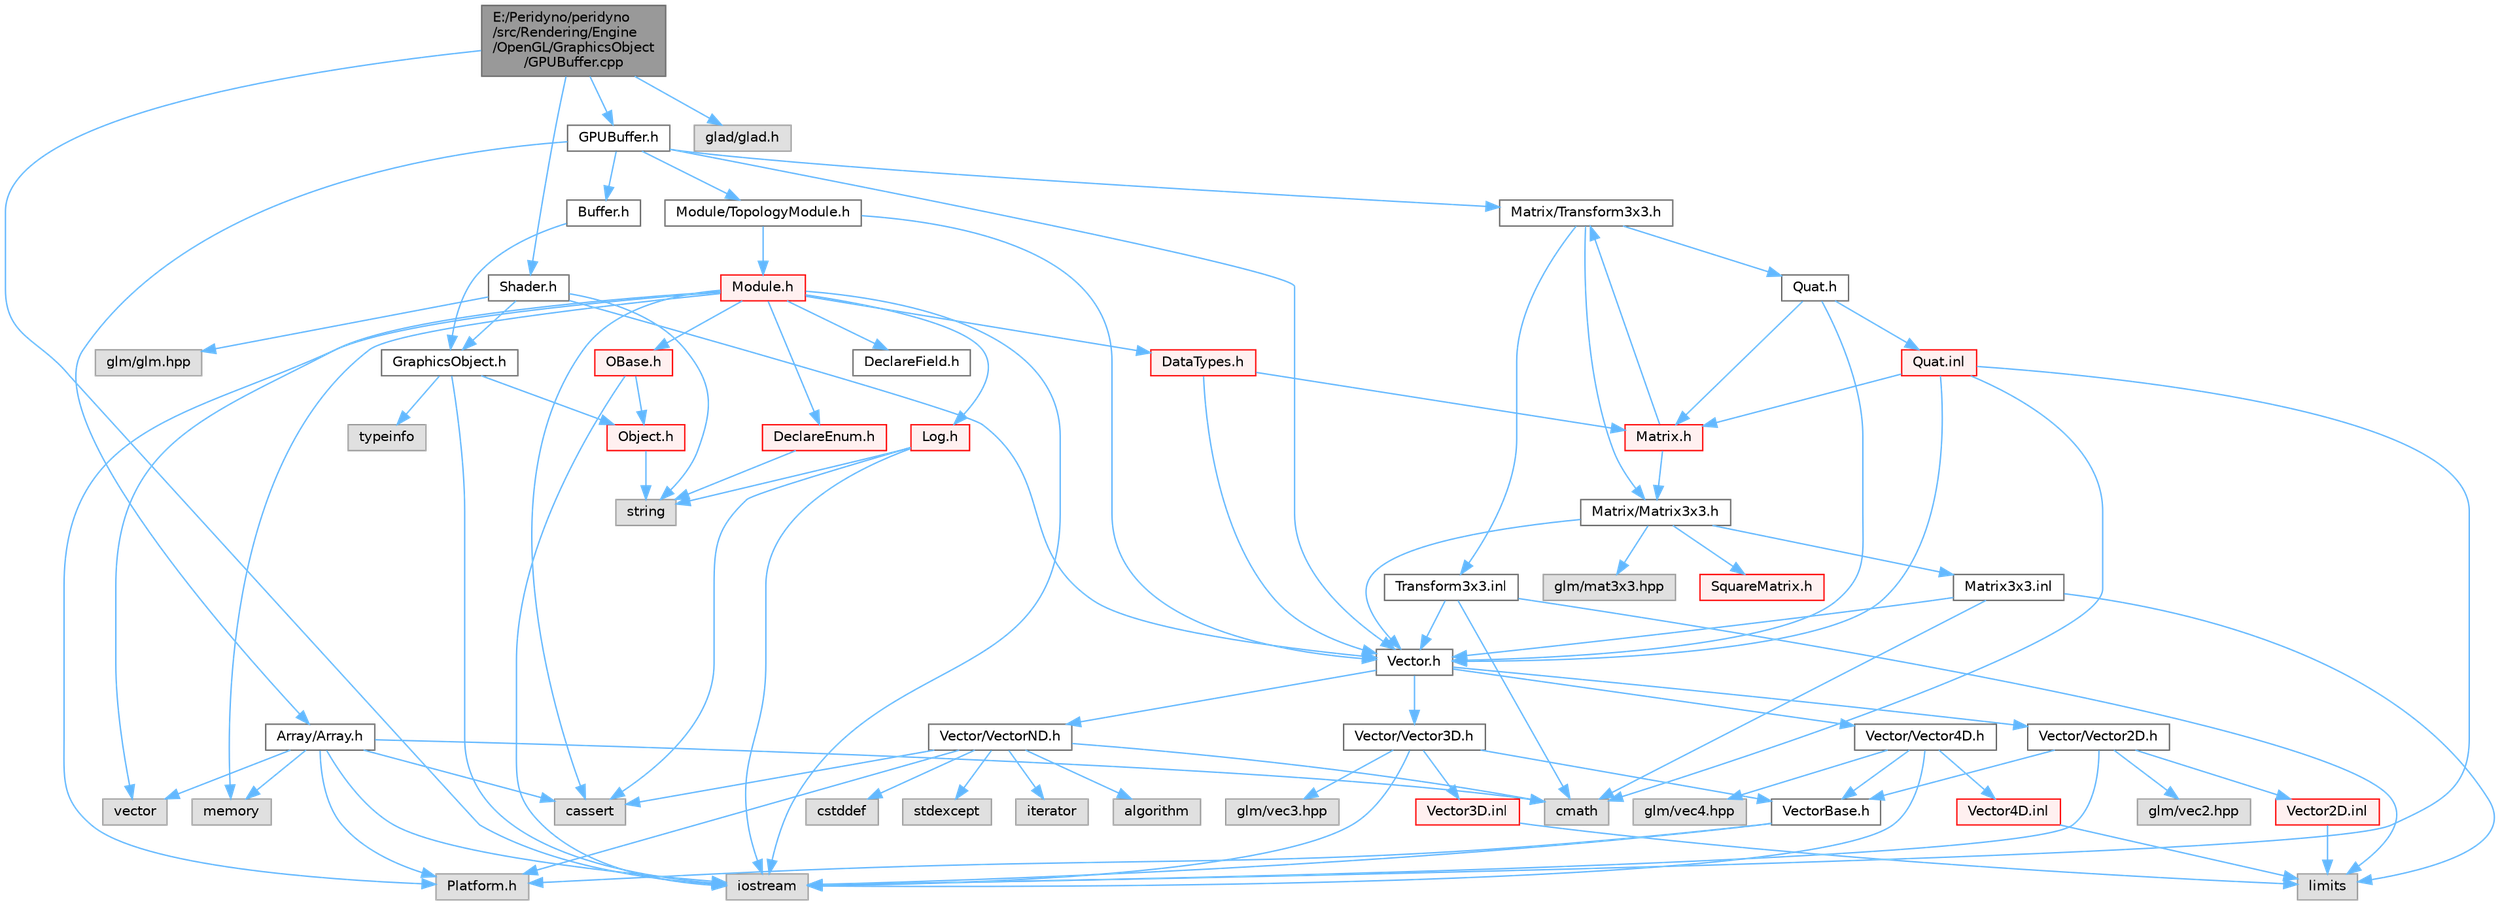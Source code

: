 digraph "E:/Peridyno/peridyno/src/Rendering/Engine/OpenGL/GraphicsObject/GPUBuffer.cpp"
{
 // LATEX_PDF_SIZE
  bgcolor="transparent";
  edge [fontname=Helvetica,fontsize=10,labelfontname=Helvetica,labelfontsize=10];
  node [fontname=Helvetica,fontsize=10,shape=box,height=0.2,width=0.4];
  Node1 [id="Node000001",label="E:/Peridyno/peridyno\l/src/Rendering/Engine\l/OpenGL/GraphicsObject\l/GPUBuffer.cpp",height=0.2,width=0.4,color="gray40", fillcolor="grey60", style="filled", fontcolor="black",tooltip=" "];
  Node1 -> Node2 [id="edge1_Node000001_Node000002",color="steelblue1",style="solid",tooltip=" "];
  Node2 [id="Node000002",label="GPUBuffer.h",height=0.2,width=0.4,color="grey40", fillcolor="white", style="filled",URL="$_g_p_u_buffer_8h.html",tooltip=" "];
  Node2 -> Node3 [id="edge2_Node000002_Node000003",color="steelblue1",style="solid",tooltip=" "];
  Node3 [id="Node000003",label="Buffer.h",height=0.2,width=0.4,color="grey40", fillcolor="white", style="filled",URL="$_buffer_8h.html",tooltip=" "];
  Node3 -> Node4 [id="edge3_Node000003_Node000004",color="steelblue1",style="solid",tooltip=" "];
  Node4 [id="Node000004",label="GraphicsObject.h",height=0.2,width=0.4,color="grey40", fillcolor="white", style="filled",URL="$_graphics_object_8h.html",tooltip=" "];
  Node4 -> Node5 [id="edge4_Node000004_Node000005",color="steelblue1",style="solid",tooltip=" "];
  Node5 [id="Node000005",label="typeinfo",height=0.2,width=0.4,color="grey60", fillcolor="#E0E0E0", style="filled",tooltip=" "];
  Node4 -> Node6 [id="edge5_Node000004_Node000006",color="steelblue1",style="solid",tooltip=" "];
  Node6 [id="Node000006",label="iostream",height=0.2,width=0.4,color="grey60", fillcolor="#E0E0E0", style="filled",tooltip=" "];
  Node4 -> Node7 [id="edge6_Node000004_Node000007",color="steelblue1",style="solid",tooltip=" "];
  Node7 [id="Node000007",label="Object.h",height=0.2,width=0.4,color="red", fillcolor="#FFF0F0", style="filled",URL="$_object_8h.html",tooltip=" "];
  Node7 -> Node8 [id="edge7_Node000007_Node000008",color="steelblue1",style="solid",tooltip=" "];
  Node8 [id="Node000008",label="string",height=0.2,width=0.4,color="grey60", fillcolor="#E0E0E0", style="filled",tooltip=" "];
  Node2 -> Node11 [id="edge8_Node000002_Node000011",color="steelblue1",style="solid",tooltip=" "];
  Node11 [id="Node000011",label="Array/Array.h",height=0.2,width=0.4,color="grey40", fillcolor="white", style="filled",URL="$_array_8h.html",tooltip=" "];
  Node11 -> Node12 [id="edge9_Node000011_Node000012",color="steelblue1",style="solid",tooltip=" "];
  Node12 [id="Node000012",label="Platform.h",height=0.2,width=0.4,color="grey60", fillcolor="#E0E0E0", style="filled",tooltip=" "];
  Node11 -> Node13 [id="edge10_Node000011_Node000013",color="steelblue1",style="solid",tooltip=" "];
  Node13 [id="Node000013",label="cassert",height=0.2,width=0.4,color="grey60", fillcolor="#E0E0E0", style="filled",tooltip=" "];
  Node11 -> Node14 [id="edge11_Node000011_Node000014",color="steelblue1",style="solid",tooltip=" "];
  Node14 [id="Node000014",label="vector",height=0.2,width=0.4,color="grey60", fillcolor="#E0E0E0", style="filled",tooltip=" "];
  Node11 -> Node6 [id="edge12_Node000011_Node000006",color="steelblue1",style="solid",tooltip=" "];
  Node11 -> Node15 [id="edge13_Node000011_Node000015",color="steelblue1",style="solid",tooltip=" "];
  Node15 [id="Node000015",label="memory",height=0.2,width=0.4,color="grey60", fillcolor="#E0E0E0", style="filled",tooltip=" "];
  Node11 -> Node16 [id="edge14_Node000011_Node000016",color="steelblue1",style="solid",tooltip=" "];
  Node16 [id="Node000016",label="cmath",height=0.2,width=0.4,color="grey60", fillcolor="#E0E0E0", style="filled",tooltip=" "];
  Node2 -> Node17 [id="edge15_Node000002_Node000017",color="steelblue1",style="solid",tooltip=" "];
  Node17 [id="Node000017",label="Vector.h",height=0.2,width=0.4,color="grey40", fillcolor="white", style="filled",URL="$_vector_8h.html",tooltip=" "];
  Node17 -> Node18 [id="edge16_Node000017_Node000018",color="steelblue1",style="solid",tooltip=" "];
  Node18 [id="Node000018",label="Vector/Vector2D.h",height=0.2,width=0.4,color="grey40", fillcolor="white", style="filled",URL="$_vector2_d_8h.html",tooltip=" "];
  Node18 -> Node19 [id="edge17_Node000018_Node000019",color="steelblue1",style="solid",tooltip=" "];
  Node19 [id="Node000019",label="glm/vec2.hpp",height=0.2,width=0.4,color="grey60", fillcolor="#E0E0E0", style="filled",tooltip=" "];
  Node18 -> Node6 [id="edge18_Node000018_Node000006",color="steelblue1",style="solid",tooltip=" "];
  Node18 -> Node20 [id="edge19_Node000018_Node000020",color="steelblue1",style="solid",tooltip=" "];
  Node20 [id="Node000020",label="VectorBase.h",height=0.2,width=0.4,color="grey40", fillcolor="white", style="filled",URL="$_vector_base_8h.html",tooltip=" "];
  Node20 -> Node6 [id="edge20_Node000020_Node000006",color="steelblue1",style="solid",tooltip=" "];
  Node20 -> Node12 [id="edge21_Node000020_Node000012",color="steelblue1",style="solid",tooltip=" "];
  Node18 -> Node21 [id="edge22_Node000018_Node000021",color="steelblue1",style="solid",tooltip=" "];
  Node21 [id="Node000021",label="Vector2D.inl",height=0.2,width=0.4,color="red", fillcolor="#FFF0F0", style="filled",URL="$_vector2_d_8inl.html",tooltip=" "];
  Node21 -> Node22 [id="edge23_Node000021_Node000022",color="steelblue1",style="solid",tooltip=" "];
  Node22 [id="Node000022",label="limits",height=0.2,width=0.4,color="grey60", fillcolor="#E0E0E0", style="filled",tooltip=" "];
  Node17 -> Node24 [id="edge24_Node000017_Node000024",color="steelblue1",style="solid",tooltip=" "];
  Node24 [id="Node000024",label="Vector/Vector3D.h",height=0.2,width=0.4,color="grey40", fillcolor="white", style="filled",URL="$_vector3_d_8h.html",tooltip=" "];
  Node24 -> Node25 [id="edge25_Node000024_Node000025",color="steelblue1",style="solid",tooltip=" "];
  Node25 [id="Node000025",label="glm/vec3.hpp",height=0.2,width=0.4,color="grey60", fillcolor="#E0E0E0", style="filled",tooltip=" "];
  Node24 -> Node6 [id="edge26_Node000024_Node000006",color="steelblue1",style="solid",tooltip=" "];
  Node24 -> Node20 [id="edge27_Node000024_Node000020",color="steelblue1",style="solid",tooltip=" "];
  Node24 -> Node26 [id="edge28_Node000024_Node000026",color="steelblue1",style="solid",tooltip=" "];
  Node26 [id="Node000026",label="Vector3D.inl",height=0.2,width=0.4,color="red", fillcolor="#FFF0F0", style="filled",URL="$_vector3_d_8inl.html",tooltip=" "];
  Node26 -> Node22 [id="edge29_Node000026_Node000022",color="steelblue1",style="solid",tooltip=" "];
  Node17 -> Node27 [id="edge30_Node000017_Node000027",color="steelblue1",style="solid",tooltip=" "];
  Node27 [id="Node000027",label="Vector/Vector4D.h",height=0.2,width=0.4,color="grey40", fillcolor="white", style="filled",URL="$_vector4_d_8h.html",tooltip=" "];
  Node27 -> Node28 [id="edge31_Node000027_Node000028",color="steelblue1",style="solid",tooltip=" "];
  Node28 [id="Node000028",label="glm/vec4.hpp",height=0.2,width=0.4,color="grey60", fillcolor="#E0E0E0", style="filled",tooltip=" "];
  Node27 -> Node6 [id="edge32_Node000027_Node000006",color="steelblue1",style="solid",tooltip=" "];
  Node27 -> Node20 [id="edge33_Node000027_Node000020",color="steelblue1",style="solid",tooltip=" "];
  Node27 -> Node29 [id="edge34_Node000027_Node000029",color="steelblue1",style="solid",tooltip=" "];
  Node29 [id="Node000029",label="Vector4D.inl",height=0.2,width=0.4,color="red", fillcolor="#FFF0F0", style="filled",URL="$_vector4_d_8inl.html",tooltip=" "];
  Node29 -> Node22 [id="edge35_Node000029_Node000022",color="steelblue1",style="solid",tooltip=" "];
  Node17 -> Node30 [id="edge36_Node000017_Node000030",color="steelblue1",style="solid",tooltip=" "];
  Node30 [id="Node000030",label="Vector/VectorND.h",height=0.2,width=0.4,color="grey40", fillcolor="white", style="filled",URL="$_vector_n_d_8h.html",tooltip=" "];
  Node30 -> Node31 [id="edge37_Node000030_Node000031",color="steelblue1",style="solid",tooltip=" "];
  Node31 [id="Node000031",label="cstddef",height=0.2,width=0.4,color="grey60", fillcolor="#E0E0E0", style="filled",tooltip=" "];
  Node30 -> Node32 [id="edge38_Node000030_Node000032",color="steelblue1",style="solid",tooltip=" "];
  Node32 [id="Node000032",label="stdexcept",height=0.2,width=0.4,color="grey60", fillcolor="#E0E0E0", style="filled",tooltip=" "];
  Node30 -> Node33 [id="edge39_Node000030_Node000033",color="steelblue1",style="solid",tooltip=" "];
  Node33 [id="Node000033",label="iterator",height=0.2,width=0.4,color="grey60", fillcolor="#E0E0E0", style="filled",tooltip=" "];
  Node30 -> Node34 [id="edge40_Node000030_Node000034",color="steelblue1",style="solid",tooltip=" "];
  Node34 [id="Node000034",label="algorithm",height=0.2,width=0.4,color="grey60", fillcolor="#E0E0E0", style="filled",tooltip=" "];
  Node30 -> Node16 [id="edge41_Node000030_Node000016",color="steelblue1",style="solid",tooltip=" "];
  Node30 -> Node13 [id="edge42_Node000030_Node000013",color="steelblue1",style="solid",tooltip=" "];
  Node30 -> Node12 [id="edge43_Node000030_Node000012",color="steelblue1",style="solid",tooltip=" "];
  Node2 -> Node35 [id="edge44_Node000002_Node000035",color="steelblue1",style="solid",tooltip=" "];
  Node35 [id="Node000035",label="Matrix/Transform3x3.h",height=0.2,width=0.4,color="grey40", fillcolor="white", style="filled",URL="$_transform3x3_8h.html",tooltip=" "];
  Node35 -> Node36 [id="edge45_Node000035_Node000036",color="steelblue1",style="solid",tooltip=" "];
  Node36 [id="Node000036",label="Quat.h",height=0.2,width=0.4,color="grey40", fillcolor="white", style="filled",URL="$_quat_8h.html",tooltip="Implementation of quaternion."];
  Node36 -> Node17 [id="edge46_Node000036_Node000017",color="steelblue1",style="solid",tooltip=" "];
  Node36 -> Node37 [id="edge47_Node000036_Node000037",color="steelblue1",style="solid",tooltip=" "];
  Node37 [id="Node000037",label="Matrix.h",height=0.2,width=0.4,color="red", fillcolor="#FFF0F0", style="filled",URL="$_matrix_8h.html",tooltip=" "];
  Node37 -> Node43 [id="edge48_Node000037_Node000043",color="steelblue1",style="solid",tooltip=" "];
  Node43 [id="Node000043",label="Matrix/Matrix3x3.h",height=0.2,width=0.4,color="grey40", fillcolor="white", style="filled",URL="$_matrix3x3_8h.html",tooltip=" "];
  Node43 -> Node44 [id="edge49_Node000043_Node000044",color="steelblue1",style="solid",tooltip=" "];
  Node44 [id="Node000044",label="glm/mat3x3.hpp",height=0.2,width=0.4,color="grey60", fillcolor="#E0E0E0", style="filled",tooltip=" "];
  Node43 -> Node17 [id="edge50_Node000043_Node000017",color="steelblue1",style="solid",tooltip=" "];
  Node43 -> Node40 [id="edge51_Node000043_Node000040",color="steelblue1",style="solid",tooltip=" "];
  Node40 [id="Node000040",label="SquareMatrix.h",height=0.2,width=0.4,color="red", fillcolor="#FFF0F0", style="filled",URL="$_square_matrix_8h.html",tooltip=" "];
  Node43 -> Node45 [id="edge52_Node000043_Node000045",color="steelblue1",style="solid",tooltip=" "];
  Node45 [id="Node000045",label="Matrix3x3.inl",height=0.2,width=0.4,color="grey40", fillcolor="white", style="filled",URL="$_matrix3x3_8inl.html",tooltip=" "];
  Node45 -> Node16 [id="edge53_Node000045_Node000016",color="steelblue1",style="solid",tooltip=" "];
  Node45 -> Node22 [id="edge54_Node000045_Node000022",color="steelblue1",style="solid",tooltip=" "];
  Node45 -> Node17 [id="edge55_Node000045_Node000017",color="steelblue1",style="solid",tooltip=" "];
  Node37 -> Node35 [id="edge56_Node000037_Node000035",color="steelblue1",style="solid",tooltip=" "];
  Node36 -> Node49 [id="edge57_Node000036_Node000049",color="steelblue1",style="solid",tooltip=" "];
  Node49 [id="Node000049",label="Quat.inl",height=0.2,width=0.4,color="red", fillcolor="#FFF0F0", style="filled",URL="$_quat_8inl.html",tooltip=" "];
  Node49 -> Node16 [id="edge58_Node000049_Node000016",color="steelblue1",style="solid",tooltip=" "];
  Node49 -> Node6 [id="edge59_Node000049_Node000006",color="steelblue1",style="solid",tooltip=" "];
  Node49 -> Node17 [id="edge60_Node000049_Node000017",color="steelblue1",style="solid",tooltip=" "];
  Node49 -> Node37 [id="edge61_Node000049_Node000037",color="steelblue1",style="solid",tooltip=" "];
  Node35 -> Node43 [id="edge62_Node000035_Node000043",color="steelblue1",style="solid",tooltip=" "];
  Node35 -> Node51 [id="edge63_Node000035_Node000051",color="steelblue1",style="solid",tooltip=" "];
  Node51 [id="Node000051",label="Transform3x3.inl",height=0.2,width=0.4,color="grey40", fillcolor="white", style="filled",URL="$_transform3x3_8inl.html",tooltip=" "];
  Node51 -> Node16 [id="edge64_Node000051_Node000016",color="steelblue1",style="solid",tooltip=" "];
  Node51 -> Node22 [id="edge65_Node000051_Node000022",color="steelblue1",style="solid",tooltip=" "];
  Node51 -> Node17 [id="edge66_Node000051_Node000017",color="steelblue1",style="solid",tooltip=" "];
  Node2 -> Node52 [id="edge67_Node000002_Node000052",color="steelblue1",style="solid",tooltip=" "];
  Node52 [id="Node000052",label="Module/TopologyModule.h",height=0.2,width=0.4,color="grey40", fillcolor="white", style="filled",URL="$_topology_module_8h.html",tooltip=" "];
  Node52 -> Node17 [id="edge68_Node000052_Node000017",color="steelblue1",style="solid",tooltip=" "];
  Node52 -> Node53 [id="edge69_Node000052_Node000053",color="steelblue1",style="solid",tooltip=" "];
  Node53 [id="Node000053",label="Module.h",height=0.2,width=0.4,color="red", fillcolor="#FFF0F0", style="filled",URL="$_module_8h.html",tooltip=" "];
  Node53 -> Node12 [id="edge70_Node000053_Node000012",color="steelblue1",style="solid",tooltip=" "];
  Node53 -> Node15 [id="edge71_Node000053_Node000015",color="steelblue1",style="solid",tooltip=" "];
  Node53 -> Node14 [id="edge72_Node000053_Node000014",color="steelblue1",style="solid",tooltip=" "];
  Node53 -> Node13 [id="edge73_Node000053_Node000013",color="steelblue1",style="solid",tooltip=" "];
  Node53 -> Node6 [id="edge74_Node000053_Node000006",color="steelblue1",style="solid",tooltip=" "];
  Node53 -> Node54 [id="edge75_Node000053_Node000054",color="steelblue1",style="solid",tooltip=" "];
  Node54 [id="Node000054",label="OBase.h",height=0.2,width=0.4,color="red", fillcolor="#FFF0F0", style="filled",URL="$_o_base_8h.html",tooltip=" "];
  Node54 -> Node6 [id="edge76_Node000054_Node000006",color="steelblue1",style="solid",tooltip=" "];
  Node54 -> Node7 [id="edge77_Node000054_Node000007",color="steelblue1",style="solid",tooltip=" "];
  Node53 -> Node59 [id="edge78_Node000053_Node000059",color="steelblue1",style="solid",tooltip=" "];
  Node59 [id="Node000059",label="Log.h",height=0.2,width=0.4,color="red", fillcolor="#FFF0F0", style="filled",URL="$_log_8h.html",tooltip=" "];
  Node59 -> Node8 [id="edge79_Node000059_Node000008",color="steelblue1",style="solid",tooltip=" "];
  Node59 -> Node6 [id="edge80_Node000059_Node000006",color="steelblue1",style="solid",tooltip=" "];
  Node59 -> Node13 [id="edge81_Node000059_Node000013",color="steelblue1",style="solid",tooltip=" "];
  Node53 -> Node67 [id="edge82_Node000053_Node000067",color="steelblue1",style="solid",tooltip=" "];
  Node67 [id="Node000067",label="DataTypes.h",height=0.2,width=0.4,color="red", fillcolor="#FFF0F0", style="filled",URL="$_data_types_8h.html",tooltip=" "];
  Node67 -> Node17 [id="edge83_Node000067_Node000017",color="steelblue1",style="solid",tooltip=" "];
  Node67 -> Node37 [id="edge84_Node000067_Node000037",color="steelblue1",style="solid",tooltip=" "];
  Node53 -> Node72 [id="edge85_Node000053_Node000072",color="steelblue1",style="solid",tooltip=" "];
  Node72 [id="Node000072",label="DeclareEnum.h",height=0.2,width=0.4,color="red", fillcolor="#FFF0F0", style="filled",URL="$_declare_enum_8h.html",tooltip=" "];
  Node72 -> Node8 [id="edge86_Node000072_Node000008",color="steelblue1",style="solid",tooltip=" "];
  Node53 -> Node88 [id="edge87_Node000053_Node000088",color="steelblue1",style="solid",tooltip=" "];
  Node88 [id="Node000088",label="DeclareField.h",height=0.2,width=0.4,color="grey40", fillcolor="white", style="filled",URL="$_declare_field_8h.html",tooltip=" "];
  Node1 -> Node92 [id="edge88_Node000001_Node000092",color="steelblue1",style="solid",tooltip=" "];
  Node92 [id="Node000092",label="Shader.h",height=0.2,width=0.4,color="grey40", fillcolor="white", style="filled",URL="$_shader_8h.html",tooltip=" "];
  Node92 -> Node4 [id="edge89_Node000092_Node000004",color="steelblue1",style="solid",tooltip=" "];
  Node92 -> Node8 [id="edge90_Node000092_Node000008",color="steelblue1",style="solid",tooltip=" "];
  Node92 -> Node17 [id="edge91_Node000092_Node000017",color="steelblue1",style="solid",tooltip=" "];
  Node92 -> Node83 [id="edge92_Node000092_Node000083",color="steelblue1",style="solid",tooltip=" "];
  Node83 [id="Node000083",label="glm/glm.hpp",height=0.2,width=0.4,color="grey60", fillcolor="#E0E0E0", style="filled",tooltip=" "];
  Node1 -> Node93 [id="edge93_Node000001_Node000093",color="steelblue1",style="solid",tooltip=" "];
  Node93 [id="Node000093",label="glad/glad.h",height=0.2,width=0.4,color="grey60", fillcolor="#E0E0E0", style="filled",tooltip=" "];
  Node1 -> Node6 [id="edge94_Node000001_Node000006",color="steelblue1",style="solid",tooltip=" "];
}
